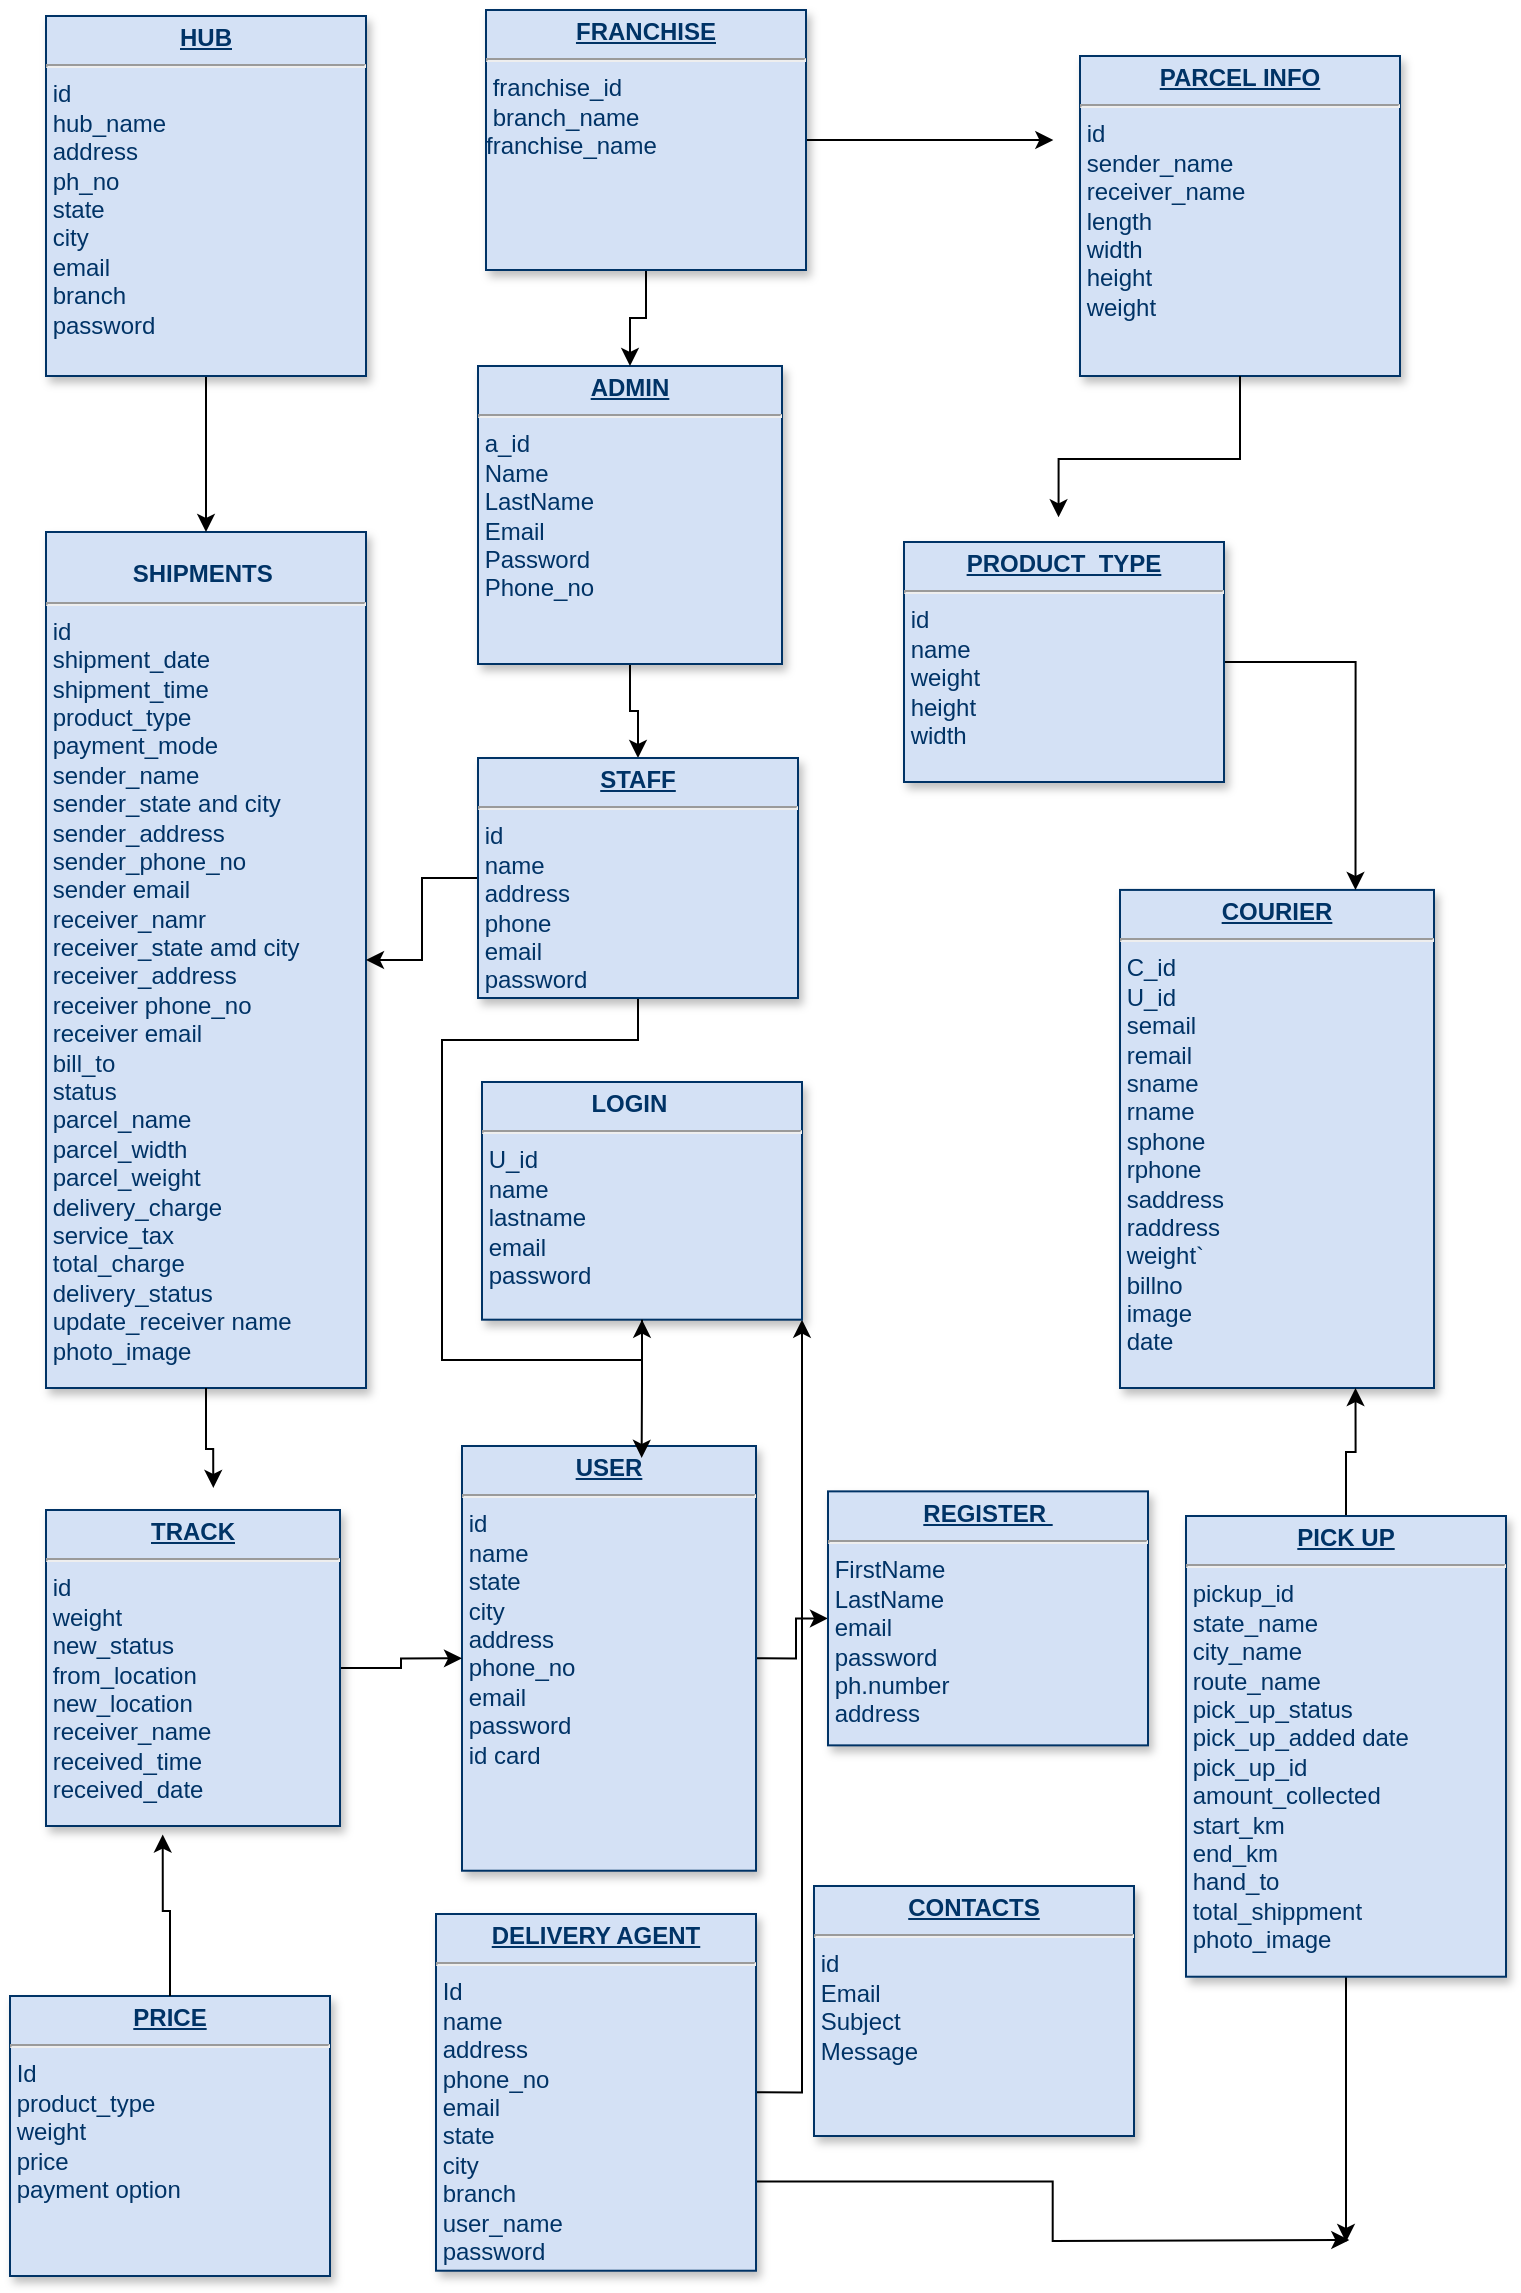 <mxfile version="24.6.4" type="github">
  <diagram name="Page-1" id="efa7a0a1-bf9b-a30e-e6df-94a7791c09e9">
    <mxGraphModel dx="1560" dy="796" grid="0" gridSize="10" guides="1" tooltips="1" connect="1" arrows="1" fold="1" page="1" pageScale="1" pageWidth="827" pageHeight="1169" background="none" math="0" shadow="0">
      <root>
        <mxCell id="0" />
        <mxCell id="1" parent="0" />
        <mxCell id="IkxSKiSlSrgm4FtWx1Oy-80" style="edgeStyle=orthogonalEdgeStyle;rounded=0;orthogonalLoop=1;jettySize=auto;html=1;exitX=1;exitY=0.5;exitDx=0;exitDy=0;entryX=1;entryY=1;entryDx=0;entryDy=0;" edge="1" parent="1" source="19" target="34">
          <mxGeometry relative="1" as="geometry" />
        </mxCell>
        <mxCell id="IkxSKiSlSrgm4FtWx1Oy-92" style="edgeStyle=orthogonalEdgeStyle;rounded=0;orthogonalLoop=1;jettySize=auto;html=1;exitX=1;exitY=0.75;exitDx=0;exitDy=0;" edge="1" parent="1" source="19">
          <mxGeometry relative="1" as="geometry">
            <mxPoint x="738.667" y="1140" as="targetPoint" />
          </mxGeometry>
        </mxCell>
        <mxCell id="19" value="&lt;p style=&quot;margin: 0px; margin-top: 4px; text-align: center; text-decoration: underline;&quot;&gt;&lt;b&gt;DELIVERY AGENT&lt;/b&gt;&lt;/p&gt;&lt;hr&gt;&amp;nbsp;Id&lt;div&gt;&amp;nbsp;name&lt;/div&gt;&lt;div&gt;&amp;nbsp;address&lt;/div&gt;&lt;div&gt;&amp;nbsp;phone_no&lt;/div&gt;&lt;div&gt;&amp;nbsp;email&lt;/div&gt;&lt;div&gt;&amp;nbsp;state&lt;/div&gt;&lt;div&gt;&amp;nbsp;city&lt;/div&gt;&lt;div&gt;&amp;nbsp;branch&lt;/div&gt;&lt;div&gt;&amp;nbsp;user_name&lt;/div&gt;&lt;div&gt;&amp;nbsp;password&lt;/div&gt;&lt;div&gt;&amp;nbsp;&lt;/div&gt;" style="verticalAlign=top;align=left;overflow=fill;fontSize=12;fontFamily=Helvetica;html=1;strokeColor=#003366;shadow=1;fillColor=#D4E1F5;fontColor=#003366" parent="1" vertex="1">
          <mxGeometry x="282" y="977" width="160" height="178.36" as="geometry" />
        </mxCell>
        <mxCell id="20" value="&lt;p style=&quot;margin: 0px; margin-top: 4px; text-align: center; text-decoration: underline;&quot;&gt;&lt;b&gt;CONTACTS&lt;/b&gt;&lt;/p&gt;&lt;hr&gt;&amp;nbsp;id&lt;div&gt;&amp;nbsp;Email&lt;/div&gt;&lt;div&gt;&amp;nbsp;Subject&lt;/div&gt;&lt;div&gt;&amp;nbsp;Message&lt;/div&gt;" style="verticalAlign=top;align=left;overflow=fill;fontSize=12;fontFamily=Helvetica;html=1;strokeColor=#003366;shadow=1;fillColor=#D4E1F5;fontColor=#003366" parent="1" vertex="1">
          <mxGeometry x="471" y="963.0" width="160" height="125" as="geometry" />
        </mxCell>
        <mxCell id="21" value="&lt;p style=&quot;margin: 0px; margin-top: 4px; text-align: center; text-decoration: underline;&quot;&gt;&lt;b&gt;PARCEL INFO&lt;/b&gt;&lt;/p&gt;&lt;hr&gt;&amp;nbsp;id&lt;div&gt;&amp;nbsp;sender_name&lt;/div&gt;&lt;div&gt;&amp;nbsp;receiver_name&lt;/div&gt;&lt;div&gt;&amp;nbsp;length&lt;/div&gt;&lt;div&gt;&amp;nbsp;width&lt;/div&gt;&lt;div&gt;&amp;nbsp;height&amp;nbsp;&lt;/div&gt;&lt;div&gt;&amp;nbsp;weight&lt;/div&gt;" style="verticalAlign=top;align=left;overflow=fill;fontSize=12;fontFamily=Helvetica;html=1;strokeColor=#003366;shadow=1;fillColor=#D4E1F5;fontColor=#003366" parent="1" vertex="1">
          <mxGeometry x="604" y="48.0" width="160" height="160" as="geometry" />
        </mxCell>
        <mxCell id="IkxSKiSlSrgm4FtWx1Oy-84" style="edgeStyle=orthogonalEdgeStyle;rounded=0;orthogonalLoop=1;jettySize=auto;html=1;exitX=1;exitY=0.5;exitDx=0;exitDy=0;" edge="1" parent="1" source="23" target="33">
          <mxGeometry relative="1" as="geometry" />
        </mxCell>
        <mxCell id="23" value="&lt;p style=&quot;margin: 0px; margin-top: 4px; text-align: center; text-decoration: underline;&quot;&gt;&lt;b&gt;USER&lt;/b&gt;&lt;/p&gt;&lt;hr&gt;&amp;nbsp;id&lt;div&gt;&amp;nbsp;name&lt;/div&gt;&lt;div&gt;&amp;nbsp;state&lt;/div&gt;&lt;div&gt;&amp;nbsp;city&lt;/div&gt;&lt;div&gt;&amp;nbsp;address&lt;/div&gt;&lt;div&gt;&amp;nbsp;phone_no&lt;/div&gt;&lt;div&gt;&amp;nbsp;email&lt;/div&gt;&lt;div&gt;&amp;nbsp;password&lt;/div&gt;&lt;div&gt;&amp;nbsp;id card&lt;/div&gt;&lt;div&gt;&amp;nbsp;&lt;/div&gt;" style="verticalAlign=top;align=left;overflow=fill;fontSize=12;fontFamily=Helvetica;html=1;strokeColor=#003366;shadow=1;fillColor=#D4E1F5;fontColor=#003366" parent="1" vertex="1">
          <mxGeometry x="295" y="743.0" width="147" height="212.36" as="geometry" />
        </mxCell>
        <mxCell id="24" value="&lt;p style=&quot;margin: 0px; margin-top: 4px; text-align: center; text-decoration: underline;&quot;&gt;&lt;b&gt;COURIER&lt;/b&gt;&lt;/p&gt;&lt;hr&gt;&amp;nbsp;C_id&lt;div&gt;&amp;nbsp;U_id&lt;/div&gt;&lt;div&gt;&amp;nbsp;&lt;span style=&quot;background-color: initial;&quot;&gt;semail&lt;/span&gt;&lt;/div&gt;&lt;div&gt;&amp;nbsp;remail&lt;/div&gt;&lt;div&gt;&amp;nbsp;sname&lt;/div&gt;&lt;div&gt;&amp;nbsp;rname&lt;/div&gt;&lt;div&gt;&amp;nbsp;sphone&lt;/div&gt;&lt;div&gt;&amp;nbsp;rphone&lt;/div&gt;&lt;div&gt;&amp;nbsp;saddress&lt;/div&gt;&lt;div&gt;&amp;nbsp;raddress&lt;/div&gt;&lt;div&gt;&amp;nbsp;weight`&amp;nbsp;&lt;/div&gt;&lt;div&gt;&amp;nbsp;billno&lt;/div&gt;&lt;div&gt;&amp;nbsp;image&lt;/div&gt;&lt;div&gt;&amp;nbsp;date&lt;/div&gt;" style="verticalAlign=top;align=left;overflow=fill;fontSize=12;fontFamily=Helvetica;html=1;strokeColor=#003366;shadow=1;fillColor=#D4E1F5;fontColor=#003366" parent="1" vertex="1">
          <mxGeometry x="624" y="464.96" width="157" height="249.04" as="geometry" />
        </mxCell>
        <mxCell id="IkxSKiSlSrgm4FtWx1Oy-83" style="edgeStyle=orthogonalEdgeStyle;rounded=0;orthogonalLoop=1;jettySize=auto;html=1;exitX=0.5;exitY=0;exitDx=0;exitDy=0;entryX=0.75;entryY=1;entryDx=0;entryDy=0;" edge="1" parent="1" source="25" target="24">
          <mxGeometry relative="1" as="geometry" />
        </mxCell>
        <mxCell id="IkxSKiSlSrgm4FtWx1Oy-90" style="edgeStyle=orthogonalEdgeStyle;rounded=0;orthogonalLoop=1;jettySize=auto;html=1;" edge="1" parent="1" source="25">
          <mxGeometry relative="1" as="geometry">
            <mxPoint x="737" y="1141" as="targetPoint" />
          </mxGeometry>
        </mxCell>
        <mxCell id="25" value="&lt;p style=&quot;margin: 0px; margin-top: 4px; text-align: center; text-decoration: underline;&quot;&gt;&lt;b&gt;PICK UP&lt;/b&gt;&lt;/p&gt;&lt;hr&gt;&amp;nbsp;pickup_id&amp;nbsp;&lt;div&gt;&amp;nbsp;state_name&lt;/div&gt;&lt;div&gt;&amp;nbsp;city_name&lt;/div&gt;&lt;div&gt;&amp;nbsp;route_name&lt;/div&gt;&lt;div&gt;&amp;nbsp;pick_up_status&lt;/div&gt;&lt;div&gt;&amp;nbsp;pick_up_added date&lt;/div&gt;&lt;div&gt;&amp;nbsp;pick_up_id&lt;/div&gt;&lt;div&gt;&amp;nbsp;amount_collected&lt;/div&gt;&lt;div&gt;&amp;nbsp;start_km&lt;/div&gt;&lt;div&gt;&amp;nbsp;end_km&lt;/div&gt;&lt;div&gt;&amp;nbsp;hand_to&lt;/div&gt;&lt;div&gt;&amp;nbsp;total_shippment&lt;/div&gt;&lt;div&gt;&amp;nbsp;photo_image&lt;/div&gt;" style="verticalAlign=top;align=left;overflow=fill;fontSize=12;fontFamily=Helvetica;html=1;strokeColor=#003366;shadow=1;fillColor=#D4E1F5;fontColor=#003366" parent="1" vertex="1">
          <mxGeometry x="657" y="778" width="160" height="230.36" as="geometry" />
        </mxCell>
        <mxCell id="27" value="&amp;nbsp; &amp;nbsp; &amp;nbsp; &amp;nbsp; &amp;nbsp; &amp;nbsp;&lt;div&gt;&amp;nbsp; &amp;nbsp; &amp;nbsp; &amp;nbsp; &amp;nbsp; &amp;nbsp; &lt;b&gt;&amp;nbsp;SHIPMENTS&lt;/b&gt;&lt;/div&gt;&lt;hr&gt;&amp;nbsp;id&lt;div&gt;&amp;nbsp;shipment_date&lt;/div&gt;&lt;div&gt;&amp;nbsp;shipment_time&lt;/div&gt;&lt;div&gt;&amp;nbsp;product_type&lt;/div&gt;&lt;div&gt;&amp;nbsp;payment_mode&lt;/div&gt;&lt;div&gt;&amp;nbsp;sender_name&lt;/div&gt;&lt;div&gt;&amp;nbsp;sender_state and city&lt;/div&gt;&lt;div&gt;&amp;nbsp;sender_address&lt;/div&gt;&lt;div&gt;&amp;nbsp;sender_phone_no&lt;/div&gt;&lt;div&gt;&amp;nbsp;sender email&lt;/div&gt;&lt;div&gt;&amp;nbsp;receiver_namr&lt;/div&gt;&lt;div&gt;&amp;nbsp;receiver_state amd city&lt;/div&gt;&lt;div&gt;&amp;nbsp;receiver_address&lt;/div&gt;&lt;div&gt;&amp;nbsp;receiver phone_no&lt;/div&gt;&lt;div&gt;&amp;nbsp;receiver email&lt;/div&gt;&lt;div&gt;&amp;nbsp;bill_to&lt;/div&gt;&lt;div&gt;&amp;nbsp;status&lt;/div&gt;&lt;div&gt;&amp;nbsp;parcel_name&lt;/div&gt;&lt;div&gt;&amp;nbsp;parcel_width&lt;/div&gt;&lt;div&gt;&amp;nbsp;parcel_weight&lt;/div&gt;&lt;div&gt;&amp;nbsp;delivery_charge&lt;/div&gt;&lt;div&gt;&amp;nbsp;service_tax&lt;/div&gt;&lt;div&gt;&amp;nbsp;total_charge&lt;/div&gt;&lt;div&gt;&amp;nbsp;delivery_status&lt;/div&gt;&lt;div&gt;&amp;nbsp;update_receiver name&lt;/div&gt;&lt;div&gt;&amp;nbsp;photo_image&lt;/div&gt;&lt;div&gt;&amp;nbsp;&lt;/div&gt;&lt;div&gt;&lt;br&gt;&lt;/div&gt;" style="verticalAlign=top;align=left;overflow=fill;fontSize=12;fontFamily=Helvetica;html=1;strokeColor=#003366;shadow=1;fillColor=#D4E1F5;fontColor=#003366" parent="1" vertex="1">
          <mxGeometry x="87" y="286" width="160" height="428" as="geometry" />
        </mxCell>
        <mxCell id="IkxSKiSlSrgm4FtWx1Oy-87" style="edgeStyle=orthogonalEdgeStyle;rounded=0;orthogonalLoop=1;jettySize=auto;html=1;exitX=0.5;exitY=1;exitDx=0;exitDy=0;entryX=0.5;entryY=0;entryDx=0;entryDy=0;" edge="1" parent="1" source="28" target="27">
          <mxGeometry relative="1" as="geometry" />
        </mxCell>
        <mxCell id="28" value="&lt;p style=&quot;margin: 0px; margin-top: 4px; text-align: center; text-decoration: underline;&quot;&gt;&lt;b&gt;HUB&lt;/b&gt;&lt;/p&gt;&lt;hr&gt;&amp;nbsp;id&lt;div&gt;&amp;nbsp;hub_name&lt;/div&gt;&lt;div&gt;&amp;nbsp;address&lt;/div&gt;&lt;div&gt;&amp;nbsp;ph_no&lt;/div&gt;&lt;div&gt;&amp;nbsp;state&lt;/div&gt;&lt;div&gt;&amp;nbsp;city&lt;/div&gt;&lt;div&gt;&amp;nbsp;email&lt;/div&gt;&lt;div&gt;&amp;nbsp;branch&lt;/div&gt;&lt;div&gt;&amp;nbsp;password&lt;/div&gt;" style="verticalAlign=top;align=left;overflow=fill;fontSize=12;fontFamily=Helvetica;html=1;strokeColor=#003366;shadow=1;fillColor=#D4E1F5;fontColor=#003366" parent="1" vertex="1">
          <mxGeometry x="87.0" y="28.0" width="160" height="180" as="geometry" />
        </mxCell>
        <mxCell id="IkxSKiSlSrgm4FtWx1Oy-89" style="edgeStyle=orthogonalEdgeStyle;rounded=0;orthogonalLoop=1;jettySize=auto;html=1;exitX=0.5;exitY=1;exitDx=0;exitDy=0;entryX=0.5;entryY=0;entryDx=0;entryDy=0;" edge="1" parent="1" source="29" target="26">
          <mxGeometry relative="1" as="geometry" />
        </mxCell>
        <mxCell id="29" value="&lt;p style=&quot;margin: 0px; margin-top: 4px; text-align: center; text-decoration: underline;&quot;&gt;&lt;b&gt;ADMIN&lt;/b&gt;&lt;/p&gt;&lt;hr&gt;&amp;nbsp;a_id&lt;div&gt;&amp;nbsp;Name&amp;nbsp;&lt;/div&gt;&lt;div&gt;&amp;nbsp;LastName&lt;/div&gt;&lt;div&gt;&amp;nbsp;Email&lt;/div&gt;&lt;div&gt;&amp;nbsp;Password&lt;/div&gt;&lt;div&gt;&amp;nbsp;Phone_no&lt;br&gt;&lt;br&gt;&lt;/div&gt;" style="verticalAlign=top;align=left;overflow=fill;fontSize=12;fontFamily=Helvetica;html=1;strokeColor=#003366;shadow=1;fillColor=#D4E1F5;fontColor=#003366" parent="1" vertex="1">
          <mxGeometry x="303" y="203" width="152" height="149" as="geometry" />
        </mxCell>
        <mxCell id="IkxSKiSlSrgm4FtWx1Oy-69" style="edgeStyle=orthogonalEdgeStyle;rounded=0;orthogonalLoop=1;jettySize=auto;html=1;exitX=0.5;exitY=1;exitDx=0;exitDy=0;entryX=0.5;entryY=0;entryDx=0;entryDy=0;" edge="1" parent="1" source="30" target="29">
          <mxGeometry relative="1" as="geometry" />
        </mxCell>
        <mxCell id="IkxSKiSlSrgm4FtWx1Oy-88" style="edgeStyle=orthogonalEdgeStyle;rounded=0;orthogonalLoop=1;jettySize=auto;html=1;exitX=1;exitY=0.5;exitDx=0;exitDy=0;" edge="1" parent="1" source="30">
          <mxGeometry relative="1" as="geometry">
            <mxPoint x="590.667" y="90" as="targetPoint" />
          </mxGeometry>
        </mxCell>
        <mxCell id="30" value="&lt;p style=&quot;margin: 0px; margin-top: 4px; text-align: center; text-decoration: underline;&quot;&gt;&lt;b&gt;FRANCHISE&lt;/b&gt;&lt;/p&gt;&lt;hr&gt;&amp;nbsp;franchise_id&lt;div&gt;&amp;nbsp;branch_name&lt;/div&gt;&lt;div&gt;franchise_name&lt;/div&gt;" style="verticalAlign=top;align=left;overflow=fill;fontSize=12;fontFamily=Helvetica;html=1;strokeColor=#003366;shadow=1;fillColor=#D4E1F5;fontColor=#003366" parent="1" vertex="1">
          <mxGeometry x="307.0" y="25.0" width="160" height="130" as="geometry" />
        </mxCell>
        <mxCell id="IkxSKiSlSrgm4FtWx1Oy-82" style="edgeStyle=orthogonalEdgeStyle;rounded=0;orthogonalLoop=1;jettySize=auto;html=1;exitX=1;exitY=0.5;exitDx=0;exitDy=0;entryX=0.75;entryY=0;entryDx=0;entryDy=0;" edge="1" parent="1" source="31" target="24">
          <mxGeometry relative="1" as="geometry" />
        </mxCell>
        <mxCell id="31" value="&lt;p style=&quot;margin: 0px; margin-top: 4px; text-align: center; text-decoration: underline;&quot;&gt;&lt;b&gt;PRODUCT_TYPE&lt;/b&gt;&lt;/p&gt;&lt;hr&gt;&amp;nbsp;id&lt;div&gt;&amp;nbsp;name&lt;/div&gt;&lt;div&gt;&amp;nbsp;weight&lt;/div&gt;&lt;div&gt;&amp;nbsp;height&lt;/div&gt;&lt;div&gt;&amp;nbsp;width&lt;/div&gt;" style="verticalAlign=top;align=left;overflow=fill;fontSize=12;fontFamily=Helvetica;html=1;strokeColor=#003366;shadow=1;fillColor=#D4E1F5;fontColor=#003366" parent="1" vertex="1">
          <mxGeometry x="516" y="291" width="160" height="120" as="geometry" />
        </mxCell>
        <mxCell id="32" value="&lt;p style=&quot;margin: 0px; margin-top: 4px; text-align: center; text-decoration: underline;&quot;&gt;&lt;b&gt;PRICE&lt;/b&gt;&lt;/p&gt;&lt;hr&gt;&amp;nbsp;Id&lt;div&gt;&amp;nbsp;product_type&lt;/div&gt;&lt;div&gt;&amp;nbsp;weight&lt;/div&gt;&lt;div&gt;&amp;nbsp;price&lt;/div&gt;&lt;div&gt;&amp;nbsp;payment option&lt;/div&gt;" style="verticalAlign=top;align=left;overflow=fill;fontSize=12;fontFamily=Helvetica;html=1;strokeColor=#003366;shadow=1;fillColor=#D4E1F5;fontColor=#003366" parent="1" vertex="1">
          <mxGeometry x="69" y="1018.0" width="160" height="140" as="geometry" />
        </mxCell>
        <mxCell id="33" value="&lt;p style=&quot;margin: 0px; margin-top: 4px; text-align: center; text-decoration: underline;&quot;&gt;&lt;b&gt;REGISTER&amp;nbsp;&lt;/b&gt;&lt;/p&gt;&lt;hr&gt;&amp;nbsp;FirstName&lt;div&gt;&amp;nbsp;LastName&lt;/div&gt;&lt;div&gt;&amp;nbsp;email&lt;/div&gt;&lt;div&gt;&amp;nbsp;password&lt;/div&gt;&lt;div&gt;&amp;nbsp;ph.number&lt;/div&gt;&lt;div&gt;&amp;nbsp;address&lt;/div&gt;&lt;div&gt;&amp;nbsp;&lt;/div&gt;" style="verticalAlign=top;align=left;overflow=fill;fontSize=12;fontFamily=Helvetica;html=1;strokeColor=#003366;shadow=1;fillColor=#D4E1F5;fontColor=#003366" parent="1" vertex="1">
          <mxGeometry x="478" y="765.68" width="160" height="127" as="geometry" />
        </mxCell>
        <mxCell id="34" value="&lt;p style=&quot;margin: 0px ; margin-top: 4px ; text-align: center ; text-decoration: underline&quot;&gt;&lt;/p&gt;&lt;p style=&quot;margin: 0px ; margin-left: 8px&quot;&gt;&amp;nbsp; &amp;nbsp; &amp;nbsp; &amp;nbsp; &amp;nbsp; &amp;nbsp; &amp;nbsp; &lt;b&gt;LOGIN&lt;/b&gt;&lt;/p&gt;&lt;hr&gt;&amp;nbsp;U_id&lt;div&gt;&amp;nbsp;name&lt;/div&gt;&lt;div&gt;&amp;nbsp;lastname&lt;/div&gt;&lt;div&gt;&amp;nbsp;email&lt;/div&gt;&lt;div&gt;&amp;nbsp;password&lt;/div&gt;&lt;div&gt;&lt;br&gt;&lt;/div&gt;" style="verticalAlign=top;align=left;overflow=fill;fontSize=12;fontFamily=Helvetica;html=1;strokeColor=#003366;shadow=1;fillColor=#D4E1F5;fontColor=#003366" parent="1" vertex="1">
          <mxGeometry x="305" y="561" width="160" height="118.84" as="geometry" />
        </mxCell>
        <mxCell id="IkxSKiSlSrgm4FtWx1Oy-73" style="edgeStyle=orthogonalEdgeStyle;rounded=0;orthogonalLoop=1;jettySize=auto;html=1;exitX=0.5;exitY=1;exitDx=0;exitDy=0;entryX=0.5;entryY=1;entryDx=0;entryDy=0;" edge="1" parent="1" source="26" target="34">
          <mxGeometry relative="1" as="geometry">
            <Array as="points">
              <mxPoint x="383" y="540" />
              <mxPoint x="285" y="540" />
              <mxPoint x="285" y="700" />
              <mxPoint x="385" y="700" />
            </Array>
          </mxGeometry>
        </mxCell>
        <mxCell id="IkxSKiSlSrgm4FtWx1Oy-94" style="edgeStyle=orthogonalEdgeStyle;rounded=0;orthogonalLoop=1;jettySize=auto;html=1;exitX=0;exitY=0.5;exitDx=0;exitDy=0;" edge="1" parent="1" source="26" target="27">
          <mxGeometry relative="1" as="geometry" />
        </mxCell>
        <mxCell id="26" value="&lt;p style=&quot;margin: 0px; margin-top: 4px; text-align: center; text-decoration: underline;&quot;&gt;&lt;b&gt;STAFF&lt;/b&gt;&lt;/p&gt;&lt;hr&gt;&amp;nbsp;id&lt;div&gt;&amp;nbsp;name&lt;/div&gt;&lt;div&gt;&amp;nbsp;address&lt;/div&gt;&lt;div&gt;&amp;nbsp;phone&lt;/div&gt;&lt;div&gt;&amp;nbsp;email&lt;/div&gt;&lt;div&gt;&amp;nbsp;password&lt;/div&gt;" style="verticalAlign=top;align=left;overflow=fill;fontSize=12;fontFamily=Helvetica;html=1;strokeColor=#003366;shadow=1;fillColor=#D4E1F5;fontColor=#003366" parent="1" vertex="1">
          <mxGeometry x="303" y="399" width="160" height="120" as="geometry" />
        </mxCell>
        <mxCell id="IkxSKiSlSrgm4FtWx1Oy-95" style="edgeStyle=orthogonalEdgeStyle;rounded=0;orthogonalLoop=1;jettySize=auto;html=1;exitX=1;exitY=0.5;exitDx=0;exitDy=0;entryX=0;entryY=0.5;entryDx=0;entryDy=0;" edge="1" parent="1" source="IkxSKiSlSrgm4FtWx1Oy-52" target="23">
          <mxGeometry relative="1" as="geometry" />
        </mxCell>
        <mxCell id="IkxSKiSlSrgm4FtWx1Oy-52" value="&lt;p style=&quot;margin: 0px; margin-top: 4px; text-align: center; text-decoration: underline;&quot;&gt;&lt;b&gt;TRACK&lt;/b&gt;&lt;/p&gt;&lt;hr&gt;&amp;nbsp;id&lt;div&gt;&amp;nbsp;weight&lt;/div&gt;&lt;div&gt;&amp;nbsp;new_status&lt;/div&gt;&lt;div&gt;&amp;nbsp;from_location&lt;/div&gt;&lt;div&gt;&amp;nbsp;new_location&lt;/div&gt;&lt;div&gt;&amp;nbsp;receiver_name&lt;/div&gt;&lt;div&gt;&amp;nbsp;received_time&lt;/div&gt;&lt;div&gt;&amp;nbsp;received_date&lt;/div&gt;" style="verticalAlign=top;align=left;overflow=fill;fontSize=12;fontFamily=Helvetica;html=1;strokeColor=#003366;shadow=1;fillColor=#D4E1F5;fontColor=#003366" vertex="1" parent="1">
          <mxGeometry x="87" y="775" width="147" height="158" as="geometry" />
        </mxCell>
        <mxCell id="IkxSKiSlSrgm4FtWx1Oy-78" style="edgeStyle=orthogonalEdgeStyle;rounded=0;orthogonalLoop=1;jettySize=auto;html=1;entryX=0.611;entryY=0.028;entryDx=0;entryDy=0;entryPerimeter=0;" edge="1" parent="1" source="34" target="23">
          <mxGeometry relative="1" as="geometry" />
        </mxCell>
        <mxCell id="IkxSKiSlSrgm4FtWx1Oy-85" style="edgeStyle=orthogonalEdgeStyle;rounded=0;orthogonalLoop=1;jettySize=auto;html=1;exitX=0.5;exitY=1;exitDx=0;exitDy=0;entryX=0.569;entryY=-0.07;entryDx=0;entryDy=0;entryPerimeter=0;" edge="1" parent="1" source="27" target="IkxSKiSlSrgm4FtWx1Oy-52">
          <mxGeometry relative="1" as="geometry" />
        </mxCell>
        <mxCell id="IkxSKiSlSrgm4FtWx1Oy-86" style="edgeStyle=orthogonalEdgeStyle;rounded=0;orthogonalLoop=1;jettySize=auto;html=1;exitX=0.5;exitY=0;exitDx=0;exitDy=0;entryX=0.397;entryY=1.027;entryDx=0;entryDy=0;entryPerimeter=0;" edge="1" parent="1" source="32" target="IkxSKiSlSrgm4FtWx1Oy-52">
          <mxGeometry relative="1" as="geometry" />
        </mxCell>
        <mxCell id="IkxSKiSlSrgm4FtWx1Oy-93" style="edgeStyle=orthogonalEdgeStyle;rounded=0;orthogonalLoop=1;jettySize=auto;html=1;exitX=0.5;exitY=1;exitDx=0;exitDy=0;entryX=0.483;entryY=-0.103;entryDx=0;entryDy=0;entryPerimeter=0;" edge="1" parent="1" source="21" target="31">
          <mxGeometry relative="1" as="geometry" />
        </mxCell>
      </root>
    </mxGraphModel>
  </diagram>
</mxfile>
